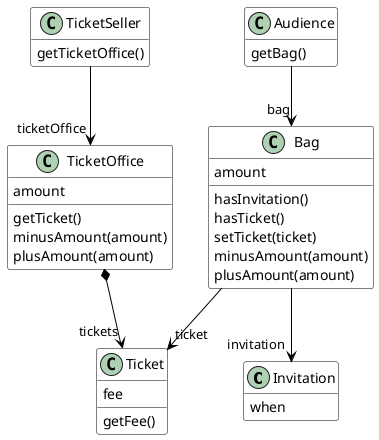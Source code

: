 @startuml
skinparam class {
    BackgroundColor White
    ArrowColor Black
    BorderColor Black
}

class Invitation {
    when
}
class Ticket {
    fee
    getFee()
}
class Bag {
    amount
    hasInvitation()
    hasTicket()
    setTicket(ticket)
    minusAmount(amount)
    plusAmount(amount)
}
class Audience {
    getBag()
}
class TicketOffice {
    amount
    getTicket()
    minusAmount(amount)
    plusAmount(amount)
}
class TicketSeller {
    getTicketOffice()
}
hide empty members
hide empty methods


Audience --> "bag" Bag
Bag --> "invitation" Invitation
Bag --> "ticket" Ticket

TicketSeller --> "ticketOffice" TicketOffice
TicketOffice *--> " tickets" Ticket


@enduml
